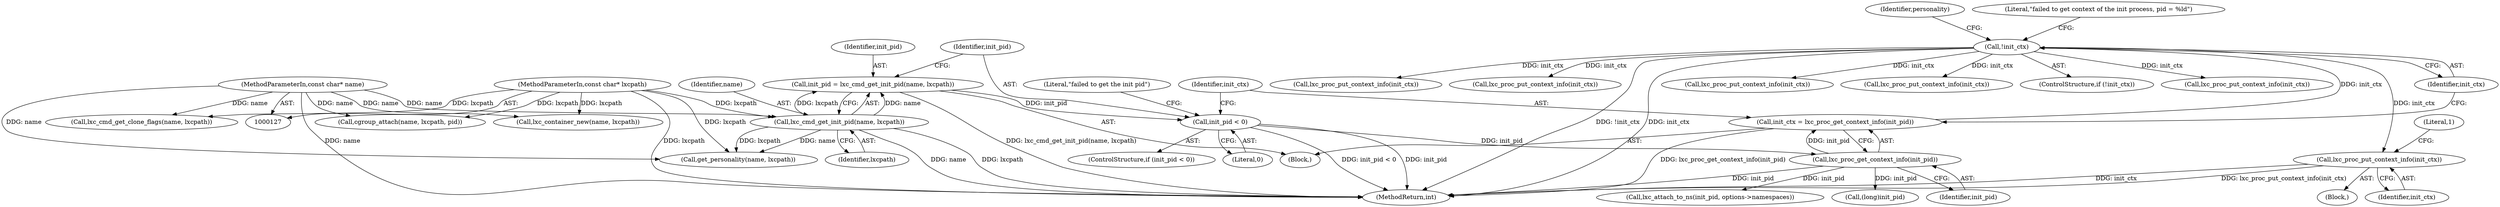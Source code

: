 digraph "0_lxc_81f466d05f2a89cb4f122ef7f593ff3f279b165c_1@pointer" {
"1000517" [label="(Call,lxc_proc_put_context_info(init_ctx))"];
"1000174" [label="(Call,!init_ctx)"];
"1000169" [label="(Call,init_ctx = lxc_proc_get_context_info(init_pid))"];
"1000171" [label="(Call,lxc_proc_get_context_info(init_pid))"];
"1000160" [label="(Call,init_pid < 0)"];
"1000154" [label="(Call,init_pid = lxc_cmd_get_init_pid(name, lxcpath))"];
"1000156" [label="(Call,lxc_cmd_get_init_pid(name, lxcpath))"];
"1000128" [label="(MethodParameterIn,const char* name)"];
"1000129" [label="(MethodParameterIn,const char* lxcpath)"];
"1000175" [label="(Identifier,init_ctx)"];
"1000321" [label="(Block,)"];
"1000597" [label="(Call,lxc_attach_to_ns(init_pid, options->namespaces))"];
"1000128" [label="(MethodParameterIn,const char* name)"];
"1000314" [label="(Call,lxc_proc_put_context_info(init_ctx))"];
"1000186" [label="(Identifier,personality)"];
"1000297" [label="(Call,lxc_proc_put_context_info(init_ctx))"];
"1000517" [label="(Call,lxc_proc_put_context_info(init_ctx))"];
"1000155" [label="(Identifier,init_pid)"];
"1000157" [label="(Identifier,name)"];
"1000518" [label="(Identifier,init_ctx)"];
"1000213" [label="(Call,lxc_container_new(name, lxcpath))"];
"1000171" [label="(Call,lxc_proc_get_context_info(init_pid))"];
"1000695" [label="(MethodReturn,int)"];
"1000165" [label="(Literal,\"failed to get the init pid\")"];
"1000161" [label="(Identifier,init_pid)"];
"1000156" [label="(Call,lxc_cmd_get_init_pid(name, lxcpath))"];
"1000160" [label="(Call,init_pid < 0)"];
"1000169" [label="(Call,init_ctx = lxc_proc_get_context_info(init_pid))"];
"1000129" [label="(MethodParameterIn,const char* lxcpath)"];
"1000178" [label="(Literal,\"failed to get context of the init process, pid = %ld\")"];
"1000341" [label="(Call,cgroup_attach(name, lxcpath, pid))"];
"1000159" [label="(ControlStructure,if (init_pid < 0))"];
"1000187" [label="(Call,get_personality(name, lxcpath))"];
"1000162" [label="(Literal,0)"];
"1000493" [label="(Call,lxc_proc_put_context_info(init_ctx))"];
"1000154" [label="(Call,init_pid = lxc_cmd_get_init_pid(name, lxcpath))"];
"1000179" [label="(Call,(long)init_pid)"];
"1000274" [label="(Call,lxc_proc_put_context_info(init_ctx))"];
"1000134" [label="(Block,)"];
"1000174" [label="(Call,!init_ctx)"];
"1000170" [label="(Identifier,init_ctx)"];
"1000173" [label="(ControlStructure,if (!init_ctx))"];
"1000259" [label="(Call,lxc_cmd_get_clone_flags(name, lxcpath))"];
"1000172" [label="(Identifier,init_pid)"];
"1000158" [label="(Identifier,lxcpath)"];
"1000199" [label="(Call,lxc_proc_put_context_info(init_ctx))"];
"1000521" [label="(Literal,1)"];
"1000517" -> "1000321"  [label="AST: "];
"1000517" -> "1000518"  [label="CFG: "];
"1000518" -> "1000517"  [label="AST: "];
"1000521" -> "1000517"  [label="CFG: "];
"1000517" -> "1000695"  [label="DDG: init_ctx"];
"1000517" -> "1000695"  [label="DDG: lxc_proc_put_context_info(init_ctx)"];
"1000174" -> "1000517"  [label="DDG: init_ctx"];
"1000174" -> "1000173"  [label="AST: "];
"1000174" -> "1000175"  [label="CFG: "];
"1000175" -> "1000174"  [label="AST: "];
"1000178" -> "1000174"  [label="CFG: "];
"1000186" -> "1000174"  [label="CFG: "];
"1000174" -> "1000695"  [label="DDG: !init_ctx"];
"1000174" -> "1000695"  [label="DDG: init_ctx"];
"1000169" -> "1000174"  [label="DDG: init_ctx"];
"1000174" -> "1000199"  [label="DDG: init_ctx"];
"1000174" -> "1000274"  [label="DDG: init_ctx"];
"1000174" -> "1000297"  [label="DDG: init_ctx"];
"1000174" -> "1000314"  [label="DDG: init_ctx"];
"1000174" -> "1000493"  [label="DDG: init_ctx"];
"1000169" -> "1000134"  [label="AST: "];
"1000169" -> "1000171"  [label="CFG: "];
"1000170" -> "1000169"  [label="AST: "];
"1000171" -> "1000169"  [label="AST: "];
"1000175" -> "1000169"  [label="CFG: "];
"1000169" -> "1000695"  [label="DDG: lxc_proc_get_context_info(init_pid)"];
"1000171" -> "1000169"  [label="DDG: init_pid"];
"1000171" -> "1000172"  [label="CFG: "];
"1000172" -> "1000171"  [label="AST: "];
"1000171" -> "1000695"  [label="DDG: init_pid"];
"1000160" -> "1000171"  [label="DDG: init_pid"];
"1000171" -> "1000179"  [label="DDG: init_pid"];
"1000171" -> "1000597"  [label="DDG: init_pid"];
"1000160" -> "1000159"  [label="AST: "];
"1000160" -> "1000162"  [label="CFG: "];
"1000161" -> "1000160"  [label="AST: "];
"1000162" -> "1000160"  [label="AST: "];
"1000165" -> "1000160"  [label="CFG: "];
"1000170" -> "1000160"  [label="CFG: "];
"1000160" -> "1000695"  [label="DDG: init_pid < 0"];
"1000160" -> "1000695"  [label="DDG: init_pid"];
"1000154" -> "1000160"  [label="DDG: init_pid"];
"1000154" -> "1000134"  [label="AST: "];
"1000154" -> "1000156"  [label="CFG: "];
"1000155" -> "1000154"  [label="AST: "];
"1000156" -> "1000154"  [label="AST: "];
"1000161" -> "1000154"  [label="CFG: "];
"1000154" -> "1000695"  [label="DDG: lxc_cmd_get_init_pid(name, lxcpath)"];
"1000156" -> "1000154"  [label="DDG: name"];
"1000156" -> "1000154"  [label="DDG: lxcpath"];
"1000156" -> "1000158"  [label="CFG: "];
"1000157" -> "1000156"  [label="AST: "];
"1000158" -> "1000156"  [label="AST: "];
"1000156" -> "1000695"  [label="DDG: name"];
"1000156" -> "1000695"  [label="DDG: lxcpath"];
"1000128" -> "1000156"  [label="DDG: name"];
"1000129" -> "1000156"  [label="DDG: lxcpath"];
"1000156" -> "1000187"  [label="DDG: name"];
"1000156" -> "1000187"  [label="DDG: lxcpath"];
"1000128" -> "1000127"  [label="AST: "];
"1000128" -> "1000695"  [label="DDG: name"];
"1000128" -> "1000187"  [label="DDG: name"];
"1000128" -> "1000213"  [label="DDG: name"];
"1000128" -> "1000259"  [label="DDG: name"];
"1000128" -> "1000341"  [label="DDG: name"];
"1000129" -> "1000127"  [label="AST: "];
"1000129" -> "1000695"  [label="DDG: lxcpath"];
"1000129" -> "1000187"  [label="DDG: lxcpath"];
"1000129" -> "1000213"  [label="DDG: lxcpath"];
"1000129" -> "1000259"  [label="DDG: lxcpath"];
"1000129" -> "1000341"  [label="DDG: lxcpath"];
}
